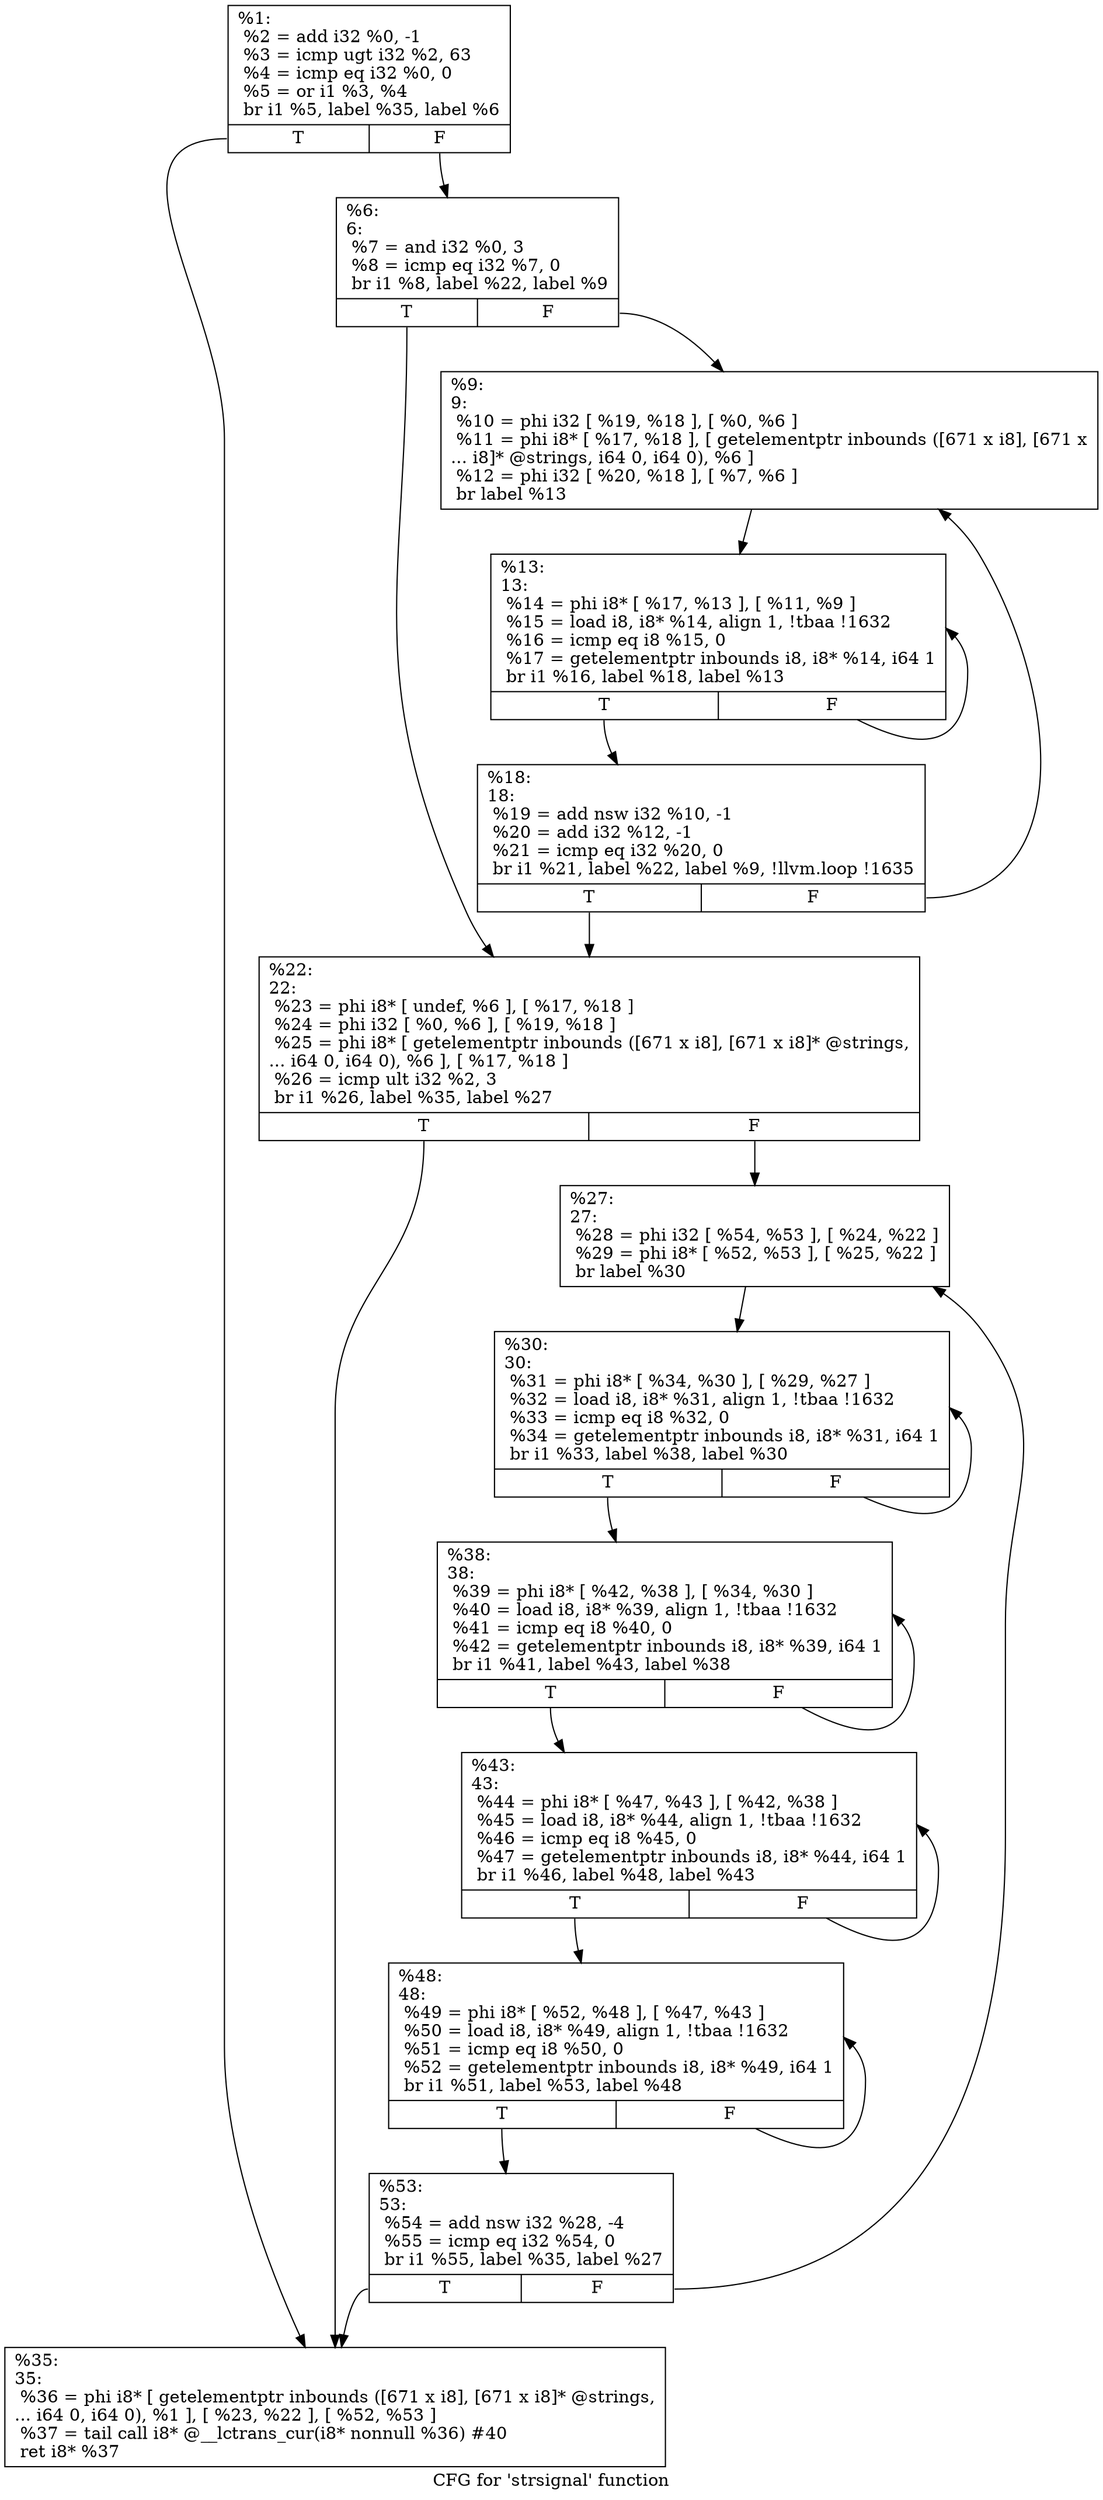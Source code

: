 digraph "CFG for 'strsignal' function" {
	label="CFG for 'strsignal' function";

	Node0x17f06e0 [shape=record,label="{%1:\l  %2 = add i32 %0, -1\l  %3 = icmp ugt i32 %2, 63\l  %4 = icmp eq i32 %0, 0\l  %5 = or i1 %3, %4\l  br i1 %5, label %35, label %6\l|{<s0>T|<s1>F}}"];
	Node0x17f06e0:s0 -> Node0x17f09d0;
	Node0x17f06e0:s1 -> Node0x17f07a0;
	Node0x17f07a0 [shape=record,label="{%6:\l6:                                                \l  %7 = and i32 %0, 3\l  %8 = icmp eq i32 %7, 0\l  br i1 %8, label %22, label %9\l|{<s0>T|<s1>F}}"];
	Node0x17f07a0:s0 -> Node0x17f08e0;
	Node0x17f07a0:s1 -> Node0x17f07f0;
	Node0x17f07f0 [shape=record,label="{%9:\l9:                                                \l  %10 = phi i32 [ %19, %18 ], [ %0, %6 ]\l  %11 = phi i8* [ %17, %18 ], [ getelementptr inbounds ([671 x i8], [671 x\l... i8]* @strings, i64 0, i64 0), %6 ]\l  %12 = phi i32 [ %20, %18 ], [ %7, %6 ]\l  br label %13\l}"];
	Node0x17f07f0 -> Node0x17f0840;
	Node0x17f0840 [shape=record,label="{%13:\l13:                                               \l  %14 = phi i8* [ %17, %13 ], [ %11, %9 ]\l  %15 = load i8, i8* %14, align 1, !tbaa !1632\l  %16 = icmp eq i8 %15, 0\l  %17 = getelementptr inbounds i8, i8* %14, i64 1\l  br i1 %16, label %18, label %13\l|{<s0>T|<s1>F}}"];
	Node0x17f0840:s0 -> Node0x17f0890;
	Node0x17f0840:s1 -> Node0x17f0840;
	Node0x17f0890 [shape=record,label="{%18:\l18:                                               \l  %19 = add nsw i32 %10, -1\l  %20 = add i32 %12, -1\l  %21 = icmp eq i32 %20, 0\l  br i1 %21, label %22, label %9, !llvm.loop !1635\l|{<s0>T|<s1>F}}"];
	Node0x17f0890:s0 -> Node0x17f08e0;
	Node0x17f0890:s1 -> Node0x17f07f0;
	Node0x17f08e0 [shape=record,label="{%22:\l22:                                               \l  %23 = phi i8* [ undef, %6 ], [ %17, %18 ]\l  %24 = phi i32 [ %0, %6 ], [ %19, %18 ]\l  %25 = phi i8* [ getelementptr inbounds ([671 x i8], [671 x i8]* @strings,\l... i64 0, i64 0), %6 ], [ %17, %18 ]\l  %26 = icmp ult i32 %2, 3\l  br i1 %26, label %35, label %27\l|{<s0>T|<s1>F}}"];
	Node0x17f08e0:s0 -> Node0x17f09d0;
	Node0x17f08e0:s1 -> Node0x17f0930;
	Node0x17f0930 [shape=record,label="{%27:\l27:                                               \l  %28 = phi i32 [ %54, %53 ], [ %24, %22 ]\l  %29 = phi i8* [ %52, %53 ], [ %25, %22 ]\l  br label %30\l}"];
	Node0x17f0930 -> Node0x17f0980;
	Node0x17f0980 [shape=record,label="{%30:\l30:                                               \l  %31 = phi i8* [ %34, %30 ], [ %29, %27 ]\l  %32 = load i8, i8* %31, align 1, !tbaa !1632\l  %33 = icmp eq i8 %32, 0\l  %34 = getelementptr inbounds i8, i8* %31, i64 1\l  br i1 %33, label %38, label %30\l|{<s0>T|<s1>F}}"];
	Node0x17f0980:s0 -> Node0x17f0a20;
	Node0x17f0980:s1 -> Node0x17f0980;
	Node0x17f09d0 [shape=record,label="{%35:\l35:                                               \l  %36 = phi i8* [ getelementptr inbounds ([671 x i8], [671 x i8]* @strings,\l... i64 0, i64 0), %1 ], [ %23, %22 ], [ %52, %53 ]\l  %37 = tail call i8* @__lctrans_cur(i8* nonnull %36) #40\l  ret i8* %37\l}"];
	Node0x17f0a20 [shape=record,label="{%38:\l38:                                               \l  %39 = phi i8* [ %42, %38 ], [ %34, %30 ]\l  %40 = load i8, i8* %39, align 1, !tbaa !1632\l  %41 = icmp eq i8 %40, 0\l  %42 = getelementptr inbounds i8, i8* %39, i64 1\l  br i1 %41, label %43, label %38\l|{<s0>T|<s1>F}}"];
	Node0x17f0a20:s0 -> Node0x17f0a70;
	Node0x17f0a20:s1 -> Node0x17f0a20;
	Node0x17f0a70 [shape=record,label="{%43:\l43:                                               \l  %44 = phi i8* [ %47, %43 ], [ %42, %38 ]\l  %45 = load i8, i8* %44, align 1, !tbaa !1632\l  %46 = icmp eq i8 %45, 0\l  %47 = getelementptr inbounds i8, i8* %44, i64 1\l  br i1 %46, label %48, label %43\l|{<s0>T|<s1>F}}"];
	Node0x17f0a70:s0 -> Node0x17f0ac0;
	Node0x17f0a70:s1 -> Node0x17f0a70;
	Node0x17f0ac0 [shape=record,label="{%48:\l48:                                               \l  %49 = phi i8* [ %52, %48 ], [ %47, %43 ]\l  %50 = load i8, i8* %49, align 1, !tbaa !1632\l  %51 = icmp eq i8 %50, 0\l  %52 = getelementptr inbounds i8, i8* %49, i64 1\l  br i1 %51, label %53, label %48\l|{<s0>T|<s1>F}}"];
	Node0x17f0ac0:s0 -> Node0x17f0b10;
	Node0x17f0ac0:s1 -> Node0x17f0ac0;
	Node0x17f0b10 [shape=record,label="{%53:\l53:                                               \l  %54 = add nsw i32 %28, -4\l  %55 = icmp eq i32 %54, 0\l  br i1 %55, label %35, label %27\l|{<s0>T|<s1>F}}"];
	Node0x17f0b10:s0 -> Node0x17f09d0;
	Node0x17f0b10:s1 -> Node0x17f0930;
}
